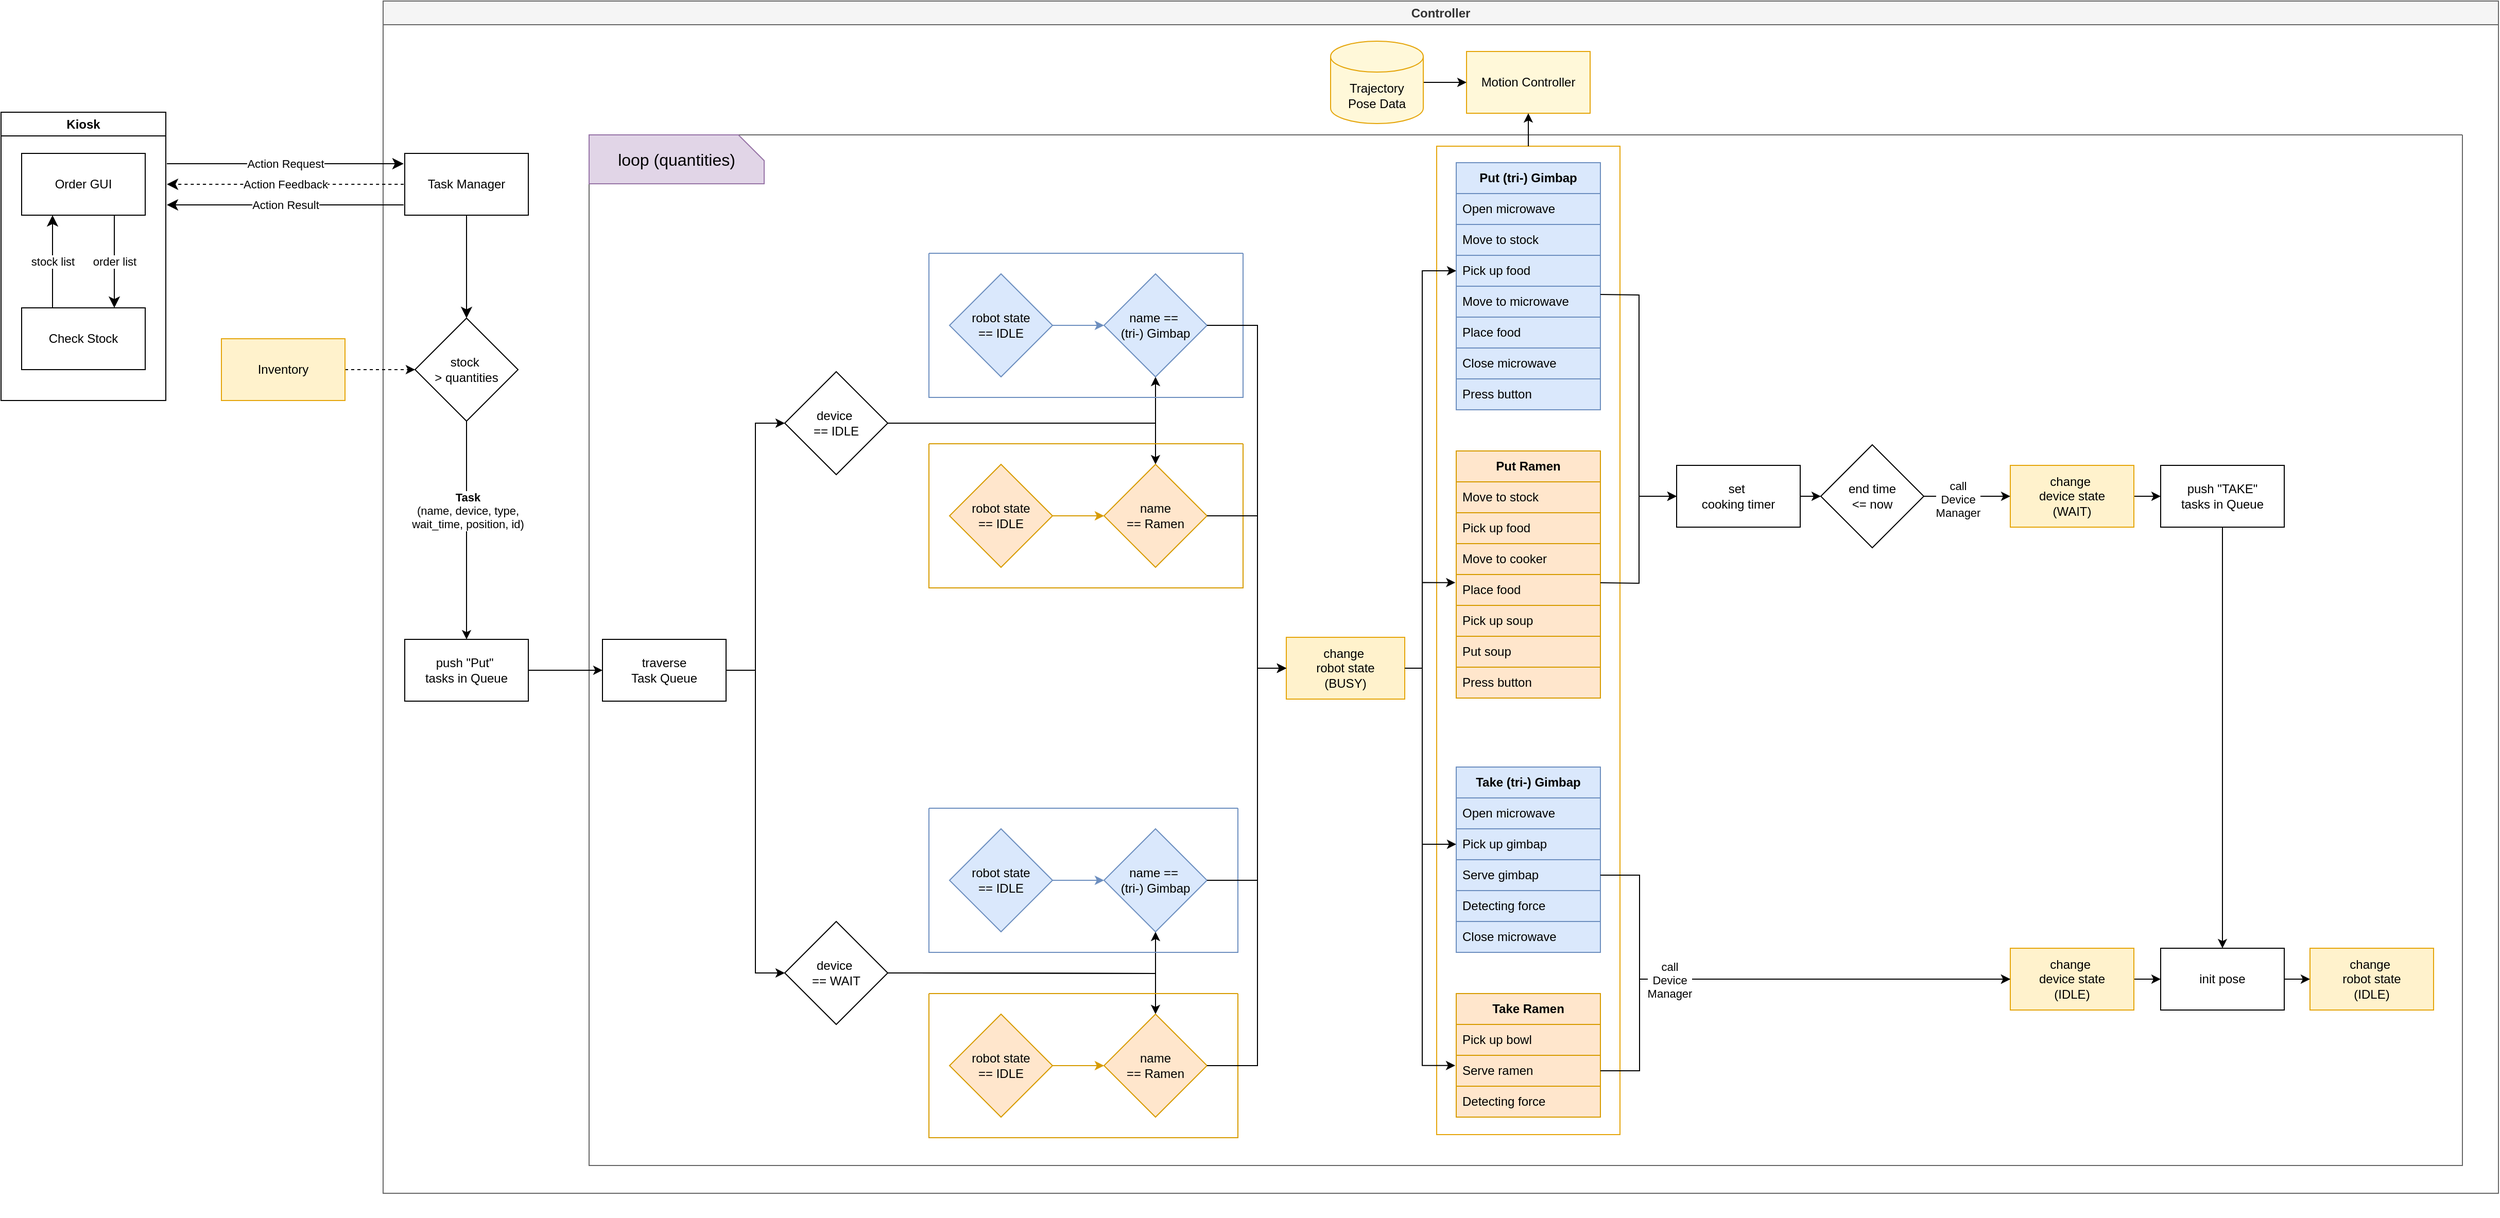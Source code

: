 <mxfile version="27.1.4">
  <diagram name="system detail design 최종본" id="0PGDbCwG8rLKUNUfAKi9">
    <mxGraphModel dx="4342" dy="-1681" grid="0" gridSize="10" guides="1" tooltips="1" connect="1" arrows="1" fold="1" page="0" pageScale="1" pageWidth="827" pageHeight="1169" math="0" shadow="0">
      <root>
        <mxCell id="6SvywFntV4BqXfso9tdv-0" />
        <mxCell id="6SvywFntV4BqXfso9tdv-1" parent="6SvywFntV4BqXfso9tdv-0" />
        <mxCell id="6SvywFntV4BqXfso9tdv-206" value="Controller" style="swimlane;whiteSpace=wrap;html=1;fillColor=#f5f5f5;strokeColor=#666666;fontColor=#333333;" parent="6SvywFntV4BqXfso9tdv-1" vertex="1">
          <mxGeometry x="-2775" y="2647" width="2054" height="1158" as="geometry" />
        </mxCell>
        <mxCell id="6SvywFntV4BqXfso9tdv-207" value="" style="edgeStyle=orthogonalEdgeStyle;rounded=0;orthogonalLoop=1;jettySize=auto;html=1;entryX=0;entryY=0.5;entryDx=0;entryDy=0;" parent="6SvywFntV4BqXfso9tdv-206" source="6SvywFntV4BqXfso9tdv-236" target="6SvywFntV4BqXfso9tdv-210" edge="1">
          <mxGeometry relative="1" as="geometry" />
        </mxCell>
        <mxCell id="6SvywFntV4BqXfso9tdv-208" style="edgeStyle=orthogonalEdgeStyle;rounded=0;orthogonalLoop=1;jettySize=auto;html=1;entryX=0.5;entryY=0;entryDx=0;entryDy=0;" parent="6SvywFntV4BqXfso9tdv-206" source="6SvywFntV4BqXfso9tdv-210" target="6SvywFntV4BqXfso9tdv-214" edge="1">
          <mxGeometry relative="1" as="geometry" />
        </mxCell>
        <mxCell id="6SvywFntV4BqXfso9tdv-209" style="edgeStyle=orthogonalEdgeStyle;rounded=0;orthogonalLoop=1;jettySize=auto;html=1;entryX=0.5;entryY=1;entryDx=0;entryDy=0;" parent="6SvywFntV4BqXfso9tdv-206" source="6SvywFntV4BqXfso9tdv-210" target="6SvywFntV4BqXfso9tdv-216" edge="1">
          <mxGeometry relative="1" as="geometry" />
        </mxCell>
        <mxCell id="6SvywFntV4BqXfso9tdv-210" value="&lt;div&gt;device&amp;nbsp;&lt;/div&gt;&lt;div&gt;== IDLE&lt;/div&gt;" style="rhombus;whiteSpace=wrap;html=1;" parent="6SvywFntV4BqXfso9tdv-206" vertex="1">
          <mxGeometry x="390" y="360" width="100" height="100" as="geometry" />
        </mxCell>
        <mxCell id="6SvywFntV4BqXfso9tdv-211" value="" style="swimlane;startSize=0;fillColor=#ffe6cc;strokeColor=#d79b00;" parent="6SvywFntV4BqXfso9tdv-206" vertex="1">
          <mxGeometry x="530" y="430" width="305" height="140" as="geometry" />
        </mxCell>
        <mxCell id="6SvywFntV4BqXfso9tdv-212" value="robot state&lt;div&gt;== IDLE&lt;/div&gt;" style="rhombus;whiteSpace=wrap;html=1;fillColor=#ffe6cc;strokeColor=#d79b00;" parent="6SvywFntV4BqXfso9tdv-211" vertex="1">
          <mxGeometry x="20" y="20" width="100" height="100" as="geometry" />
        </mxCell>
        <mxCell id="6SvywFntV4BqXfso9tdv-213" style="edgeStyle=orthogonalEdgeStyle;rounded=0;orthogonalLoop=1;jettySize=auto;html=1;entryX=0;entryY=0.5;entryDx=0;entryDy=0;fillColor=#ffe6cc;strokeColor=#d79b00;exitX=1;exitY=0.5;exitDx=0;exitDy=0;" parent="6SvywFntV4BqXfso9tdv-211" source="6SvywFntV4BqXfso9tdv-212" target="6SvywFntV4BqXfso9tdv-214" edge="1">
          <mxGeometry relative="1" as="geometry">
            <mxPoint x="260.0" y="70" as="sourcePoint" />
          </mxGeometry>
        </mxCell>
        <mxCell id="6SvywFntV4BqXfso9tdv-214" value="name&lt;br&gt;&lt;div&gt;== Ramen&lt;/div&gt;" style="rhombus;whiteSpace=wrap;html=1;fillColor=#ffe6cc;strokeColor=#d79b00;" parent="6SvywFntV4BqXfso9tdv-211" vertex="1">
          <mxGeometry x="170" y="20" width="100" height="100" as="geometry" />
        </mxCell>
        <mxCell id="6SvywFntV4BqXfso9tdv-215" value="" style="swimlane;startSize=0;fillColor=#dae8fc;strokeColor=#6c8ebf;" parent="6SvywFntV4BqXfso9tdv-206" vertex="1">
          <mxGeometry x="530" y="245" width="305" height="140" as="geometry" />
        </mxCell>
        <mxCell id="6SvywFntV4BqXfso9tdv-216" value="name&amp;nbsp;&lt;span style=&quot;color: light-dark(rgb(0, 0, 0), rgb(255, 255, 255)); background-color: transparent;&quot;&gt;==&amp;nbsp;&lt;/span&gt;&lt;div&gt;&lt;span style=&quot;background-color: transparent; color: light-dark(rgb(0, 0, 0), rgb(255, 255, 255));&quot;&gt;(&lt;/span&gt;&lt;span style=&quot;background-color: transparent; color: light-dark(rgb(0, 0, 0), rgb(255, 255, 255));&quot;&gt;tri-&lt;/span&gt;&lt;span style=&quot;background-color: transparent; color: light-dark(rgb(0, 0, 0), rgb(255, 255, 255));&quot;&gt;) Gimbap&lt;/span&gt;&lt;/div&gt;" style="rhombus;whiteSpace=wrap;html=1;fillColor=#dae8fc;strokeColor=#6c8ebf;" parent="6SvywFntV4BqXfso9tdv-215" vertex="1">
          <mxGeometry x="170" y="20" width="100" height="100" as="geometry" />
        </mxCell>
        <mxCell id="6SvywFntV4BqXfso9tdv-217" style="edgeStyle=orthogonalEdgeStyle;rounded=0;orthogonalLoop=1;jettySize=auto;html=1;entryX=0;entryY=0.5;entryDx=0;entryDy=0;fillColor=#dae8fc;strokeColor=#6c8ebf;exitX=1;exitY=0.5;exitDx=0;exitDy=0;" parent="6SvywFntV4BqXfso9tdv-215" source="6SvywFntV4BqXfso9tdv-218" target="6SvywFntV4BqXfso9tdv-216" edge="1">
          <mxGeometry relative="1" as="geometry">
            <mxPoint x="260.0" y="70" as="sourcePoint" />
          </mxGeometry>
        </mxCell>
        <mxCell id="6SvywFntV4BqXfso9tdv-218" value="robot state&lt;div&gt;== IDLE&lt;/div&gt;" style="rhombus;whiteSpace=wrap;html=1;fillColor=#dae8fc;strokeColor=#6c8ebf;" parent="6SvywFntV4BqXfso9tdv-215" vertex="1">
          <mxGeometry x="20" y="20" width="100" height="100" as="geometry" />
        </mxCell>
        <mxCell id="6SvywFntV4BqXfso9tdv-219" style="edgeStyle=orthogonalEdgeStyle;rounded=0;orthogonalLoop=1;jettySize=auto;html=1;exitX=1;exitY=0.5;exitDx=0;exitDy=0;" parent="6SvywFntV4BqXfso9tdv-206" source="6SvywFntV4BqXfso9tdv-220" edge="1">
          <mxGeometry relative="1" as="geometry">
            <mxPoint x="140.176" y="177.647" as="targetPoint" />
          </mxGeometry>
        </mxCell>
        <mxCell id="6SvywFntV4BqXfso9tdv-220" value="Task Manager" style="rounded=0;whiteSpace=wrap;html=1;" parent="6SvywFntV4BqXfso9tdv-206" vertex="1">
          <mxGeometry x="21" y="148" width="120" height="60" as="geometry" />
        </mxCell>
        <mxCell id="6SvywFntV4BqXfso9tdv-221" value="" style="endArrow=classic;html=1;rounded=0;fontSize=12;startSize=8;endSize=8;curved=1;exitX=0.5;exitY=1;exitDx=0;exitDy=0;entryX=0.5;entryY=0;entryDx=0;entryDy=0;" parent="6SvywFntV4BqXfso9tdv-206" source="6SvywFntV4BqXfso9tdv-220" target="6SvywFntV4BqXfso9tdv-271" edge="1">
          <mxGeometry relative="1" as="geometry">
            <mxPoint x="59.96" y="328" as="sourcePoint" />
            <mxPoint x="80" y="308" as="targetPoint" />
          </mxGeometry>
        </mxCell>
        <mxCell id="6SvywFntV4BqXfso9tdv-222" value="" style="endArrow=classic;html=1;rounded=0;fontSize=12;startSize=8;endSize=8;curved=1;exitX=1;exitY=0.25;exitDx=0;exitDy=0;entryX=0;entryY=0.25;entryDx=0;entryDy=0;" parent="6SvywFntV4BqXfso9tdv-206" edge="1">
          <mxGeometry relative="1" as="geometry">
            <mxPoint x="-210" y="158" as="sourcePoint" />
            <mxPoint x="19.96" y="158" as="targetPoint" />
          </mxGeometry>
        </mxCell>
        <mxCell id="6SvywFntV4BqXfso9tdv-223" value="Action Request" style="edgeLabel;resizable=0;html=1;;align=center;verticalAlign=middle;" parent="6SvywFntV4BqXfso9tdv-222" connectable="0" vertex="1">
          <mxGeometry relative="1" as="geometry" />
        </mxCell>
        <mxCell id="6SvywFntV4BqXfso9tdv-224" value="" style="endArrow=classic;html=1;rounded=0;fontSize=12;startSize=8;endSize=8;curved=1;exitX=0;exitY=0.75;exitDx=0;exitDy=0;entryX=1;entryY=0.75;entryDx=0;entryDy=0;" parent="6SvywFntV4BqXfso9tdv-206" edge="1">
          <mxGeometry relative="1" as="geometry">
            <mxPoint x="19.96" y="198" as="sourcePoint" />
            <mxPoint x="-210.04" y="198" as="targetPoint" />
          </mxGeometry>
        </mxCell>
        <mxCell id="6SvywFntV4BqXfso9tdv-225" value="Action Result" style="edgeLabel;resizable=0;html=1;;align=center;verticalAlign=middle;" parent="6SvywFntV4BqXfso9tdv-224" connectable="0" vertex="1">
          <mxGeometry relative="1" as="geometry" />
        </mxCell>
        <mxCell id="6SvywFntV4BqXfso9tdv-226" value="" style="endArrow=classic;html=1;rounded=0;fontSize=12;startSize=8;endSize=8;curved=1;exitX=0;exitY=0.75;exitDx=0;exitDy=0;entryX=1;entryY=0.75;entryDx=0;entryDy=0;dashed=1;" parent="6SvywFntV4BqXfso9tdv-206" edge="1">
          <mxGeometry relative="1" as="geometry">
            <mxPoint x="19.96" y="178" as="sourcePoint" />
            <mxPoint x="-210" y="178" as="targetPoint" />
          </mxGeometry>
        </mxCell>
        <mxCell id="6SvywFntV4BqXfso9tdv-227" value="Action Feedback" style="edgeLabel;resizable=0;html=1;;align=center;verticalAlign=middle;" parent="6SvywFntV4BqXfso9tdv-226" connectable="0" vertex="1">
          <mxGeometry relative="1" as="geometry" />
        </mxCell>
        <mxCell id="6SvywFntV4BqXfso9tdv-228" value="" style="swimlane;startSize=0;fillColor=none;strokeColor=#666666;fontColor=#333333;" parent="6SvywFntV4BqXfso9tdv-206" vertex="1">
          <mxGeometry x="200" y="130" width="1819" height="1001" as="geometry" />
        </mxCell>
        <mxCell id="6SvywFntV4BqXfso9tdv-229" value="" style="rounded=0;whiteSpace=wrap;html=1;fillColor=none;strokeColor=light-dark(#e5a50a, #46a8af);" parent="6SvywFntV4BqXfso9tdv-228" vertex="1">
          <mxGeometry x="823" y="11" width="178" height="960" as="geometry" />
        </mxCell>
        <mxCell id="6SvywFntV4BqXfso9tdv-230" value="" style="shape=card;whiteSpace=wrap;html=1;rotation=90;size=25;fillColor=#e1d5e7;strokeColor=#9673a6;" parent="6SvywFntV4BqXfso9tdv-228" vertex="1">
          <mxGeometry x="61.25" y="-61.25" width="47.5" height="170" as="geometry" />
        </mxCell>
        <mxCell id="6SvywFntV4BqXfso9tdv-231" value="&lt;font style=&quot;font-size: 16px;&quot;&gt;loop (quantities)&lt;/font&gt;" style="text;html=1;align=center;verticalAlign=middle;whiteSpace=wrap;rounded=0;" parent="6SvywFntV4BqXfso9tdv-228" vertex="1">
          <mxGeometry x="25" y="8.75" width="120" height="30" as="geometry" />
        </mxCell>
        <mxCell id="6SvywFntV4BqXfso9tdv-232" value="&lt;div&gt;device&amp;nbsp;&lt;/div&gt;&lt;div&gt;== WAIT&lt;/div&gt;" style="rhombus;whiteSpace=wrap;html=1;" parent="6SvywFntV4BqXfso9tdv-228" vertex="1">
          <mxGeometry x="190" y="764" width="100" height="100" as="geometry" />
        </mxCell>
        <mxCell id="6SvywFntV4BqXfso9tdv-233" style="edgeStyle=orthogonalEdgeStyle;rounded=0;orthogonalLoop=1;jettySize=auto;html=1;exitX=1;exitY=0.5;exitDx=0;exitDy=0;entryX=0;entryY=0.5;entryDx=0;entryDy=0;" parent="6SvywFntV4BqXfso9tdv-228" source="6SvywFntV4BqXfso9tdv-236" target="6SvywFntV4BqXfso9tdv-232" edge="1">
          <mxGeometry relative="1" as="geometry" />
        </mxCell>
        <mxCell id="6SvywFntV4BqXfso9tdv-234" value="&lt;div&gt;push &quot;Put&quot;&amp;nbsp;&lt;/div&gt;&lt;div&gt;tasks&amp;nbsp;&lt;span style=&quot;background-color: transparent; color: light-dark(rgb(0, 0, 0), rgb(255, 255, 255));&quot;&gt;in Queue&lt;/span&gt;&lt;/div&gt;" style="rounded=0;whiteSpace=wrap;html=1;align=center;" parent="6SvywFntV4BqXfso9tdv-228" vertex="1">
          <mxGeometry x="-179" y="490" width="120" height="60" as="geometry" />
        </mxCell>
        <mxCell id="6SvywFntV4BqXfso9tdv-235" style="edgeStyle=orthogonalEdgeStyle;rounded=0;orthogonalLoop=1;jettySize=auto;html=1;exitX=1;exitY=0.5;exitDx=0;exitDy=0;entryX=0;entryY=0.5;entryDx=0;entryDy=0;" parent="6SvywFntV4BqXfso9tdv-228" source="6SvywFntV4BqXfso9tdv-234" target="6SvywFntV4BqXfso9tdv-236" edge="1">
          <mxGeometry relative="1" as="geometry" />
        </mxCell>
        <mxCell id="6SvywFntV4BqXfso9tdv-236" value="traverse&lt;div&gt;Task Queue&lt;/div&gt;" style="rounded=0;whiteSpace=wrap;html=1;align=center;" parent="6SvywFntV4BqXfso9tdv-228" vertex="1">
          <mxGeometry x="13" y="490" width="120" height="60" as="geometry" />
        </mxCell>
        <mxCell id="6SvywFntV4BqXfso9tdv-237" style="edgeStyle=orthogonalEdgeStyle;rounded=0;orthogonalLoop=1;jettySize=auto;html=1;exitX=1;exitY=0.5;exitDx=0;exitDy=0;entryX=0;entryY=0.5;entryDx=0;entryDy=0;" parent="6SvywFntV4BqXfso9tdv-228" source="6SvywFntV4BqXfso9tdv-238" target="6SvywFntV4BqXfso9tdv-245" edge="1">
          <mxGeometry relative="1" as="geometry" />
        </mxCell>
        <mxCell id="6SvywFntV4BqXfso9tdv-238" value="&lt;div style=&quot;&quot;&gt;set&amp;nbsp;&lt;/div&gt;&lt;div style=&quot;&quot;&gt;cooking timer&lt;/div&gt;" style="rounded=0;whiteSpace=wrap;html=1;align=center;" parent="6SvywFntV4BqXfso9tdv-228" vertex="1">
          <mxGeometry x="1056" y="321" width="120" height="60" as="geometry" />
        </mxCell>
        <mxCell id="6SvywFntV4BqXfso9tdv-239" style="edgeStyle=orthogonalEdgeStyle;rounded=0;orthogonalLoop=1;jettySize=auto;html=1;entryX=0.5;entryY=0;entryDx=0;entryDy=0;exitX=0.5;exitY=1;exitDx=0;exitDy=0;" parent="6SvywFntV4BqXfso9tdv-228" source="6SvywFntV4BqXfso9tdv-240" target="6SvywFntV4BqXfso9tdv-265" edge="1">
          <mxGeometry relative="1" as="geometry" />
        </mxCell>
        <mxCell id="6SvywFntV4BqXfso9tdv-240" value="&lt;div&gt;push &quot;TAKE&quot;&lt;/div&gt;&lt;div&gt;tasks&amp;nbsp;&lt;span style=&quot;background-color: transparent; color: light-dark(rgb(0, 0, 0), rgb(255, 255, 255));&quot;&gt;in Queue&lt;/span&gt;&lt;/div&gt;" style="rounded=0;whiteSpace=wrap;html=1;align=center;" parent="6SvywFntV4BqXfso9tdv-228" vertex="1">
          <mxGeometry x="1526" y="321" width="120" height="60" as="geometry" />
        </mxCell>
        <mxCell id="6SvywFntV4BqXfso9tdv-241" value="" style="edgeStyle=orthogonalEdgeStyle;rounded=0;orthogonalLoop=1;jettySize=auto;html=1;entryX=0;entryY=0.5;entryDx=0;entryDy=0;exitX=1;exitY=0.5;exitDx=0;exitDy=0;" parent="6SvywFntV4BqXfso9tdv-228" source="6SvywFntV4BqXfso9tdv-242" target="6SvywFntV4BqXfso9tdv-240" edge="1">
          <mxGeometry relative="1" as="geometry">
            <mxPoint x="1497" y="351" as="sourcePoint" />
            <mxPoint x="1537" y="351" as="targetPoint" />
          </mxGeometry>
        </mxCell>
        <mxCell id="6SvywFntV4BqXfso9tdv-242" value="&lt;div style=&quot;&quot;&gt;change&amp;nbsp;&lt;/div&gt;&lt;div style=&quot;&quot;&gt;device state&lt;/div&gt;&lt;div style=&quot;&quot;&gt;(&lt;span style=&quot;background-color: transparent; color: light-dark(rgb(0, 0, 0), rgb(255, 255, 255));&quot;&gt;WAIT&lt;/span&gt;&lt;span style=&quot;background-color: transparent; color: light-dark(rgb(0, 0, 0), rgb(255, 255, 255));&quot;&gt;)&lt;/span&gt;&lt;/div&gt;" style="rounded=0;whiteSpace=wrap;html=1;align=center;fillColor=light-dark(#fff2cc, #103c3f);strokeColor=light-dark(#e5a50a, #46a8af);fillStyle=solid;" parent="6SvywFntV4BqXfso9tdv-228" vertex="1">
          <mxGeometry x="1380" y="321" width="120" height="60" as="geometry" />
        </mxCell>
        <mxCell id="6SvywFntV4BqXfso9tdv-243" style="edgeStyle=orthogonalEdgeStyle;rounded=0;orthogonalLoop=1;jettySize=auto;html=1;exitX=1;exitY=0.5;exitDx=0;exitDy=0;entryX=0;entryY=0.5;entryDx=0;entryDy=0;" parent="6SvywFntV4BqXfso9tdv-228" source="6SvywFntV4BqXfso9tdv-245" target="6SvywFntV4BqXfso9tdv-242" edge="1">
          <mxGeometry relative="1" as="geometry" />
        </mxCell>
        <mxCell id="6SvywFntV4BqXfso9tdv-244" value="&lt;div align=&quot;center&quot;&gt;call&lt;/div&gt;&lt;div align=&quot;center&quot;&gt;Device&lt;/div&gt;&lt;div align=&quot;center&quot;&gt;Manager&lt;/div&gt;" style="edgeLabel;html=1;align=center;verticalAlign=middle;resizable=0;points=[];" parent="6SvywFntV4BqXfso9tdv-243" vertex="1" connectable="0">
          <mxGeometry x="-0.224" y="-3" relative="1" as="geometry">
            <mxPoint as="offset" />
          </mxGeometry>
        </mxCell>
        <mxCell id="6SvywFntV4BqXfso9tdv-245" value="end time&lt;div&gt;&amp;lt;= now&lt;/div&gt;" style="rhombus;whiteSpace=wrap;html=1;" parent="6SvywFntV4BqXfso9tdv-228" vertex="1">
          <mxGeometry x="1196" y="301" width="100" height="100" as="geometry" />
        </mxCell>
        <mxCell id="6SvywFntV4BqXfso9tdv-246" value="&lt;b&gt;Put&amp;nbsp;&lt;/b&gt;&lt;b style=&quot;background-color: transparent; color: light-dark(rgb(0, 0, 0), rgb(255, 255, 255));&quot;&gt;(tri-) Gimbap&lt;/b&gt;" style="swimlane;fontStyle=0;childLayout=stackLayout;horizontal=1;startSize=30;horizontalStack=0;resizeParent=1;resizeParentMax=0;resizeLast=0;collapsible=1;marginBottom=0;whiteSpace=wrap;html=1;fillColor=#dae8fc;strokeColor=#6c8ebf;" parent="6SvywFntV4BqXfso9tdv-228" vertex="1">
          <mxGeometry x="842" y="27" width="140" height="240" as="geometry" />
        </mxCell>
        <mxCell id="6SvywFntV4BqXfso9tdv-247" value="Open microwave" style="text;strokeColor=#6c8ebf;fillColor=#dae8fc;align=left;verticalAlign=middle;spacingLeft=4;spacingRight=4;overflow=hidden;points=[[0,0.5],[1,0.5]];portConstraint=eastwest;rotatable=0;whiteSpace=wrap;html=1;" parent="6SvywFntV4BqXfso9tdv-246" vertex="1">
          <mxGeometry y="30" width="140" height="30" as="geometry" />
        </mxCell>
        <mxCell id="6SvywFntV4BqXfso9tdv-248" value="&lt;span style=&quot;text-align: center;&quot;&gt;Move to stock&lt;/span&gt;" style="text;strokeColor=#6c8ebf;fillColor=#dae8fc;align=left;verticalAlign=middle;spacingLeft=4;spacingRight=4;overflow=hidden;points=[[0,0.5],[1,0.5]];portConstraint=eastwest;rotatable=0;whiteSpace=wrap;html=1;" parent="6SvywFntV4BqXfso9tdv-246" vertex="1">
          <mxGeometry y="60" width="140" height="30" as="geometry" />
        </mxCell>
        <mxCell id="6SvywFntV4BqXfso9tdv-249" value="&lt;span style=&quot;text-align: center;&quot;&gt;Pick up food&lt;/span&gt;" style="text;strokeColor=#6c8ebf;fillColor=#dae8fc;align=left;verticalAlign=middle;spacingLeft=4;spacingRight=4;overflow=hidden;points=[[0,0.5],[1,0.5]];portConstraint=eastwest;rotatable=0;whiteSpace=wrap;html=1;" parent="6SvywFntV4BqXfso9tdv-246" vertex="1">
          <mxGeometry y="90" width="140" height="30" as="geometry" />
        </mxCell>
        <mxCell id="6SvywFntV4BqXfso9tdv-250" value="&lt;div style=&quot;text-align: center;&quot;&gt;&lt;span style=&quot;background-color: transparent; color: light-dark(rgb(0, 0, 0), rgb(255, 255, 255));&quot;&gt;Move to microwave&lt;/span&gt;&lt;/div&gt;" style="text;strokeColor=#6c8ebf;fillColor=#dae8fc;align=left;verticalAlign=middle;spacingLeft=4;spacingRight=4;overflow=hidden;points=[[0,0.5],[1,0.5]];portConstraint=eastwest;rotatable=0;whiteSpace=wrap;html=1;" parent="6SvywFntV4BqXfso9tdv-246" vertex="1">
          <mxGeometry y="120" width="140" height="30" as="geometry" />
        </mxCell>
        <mxCell id="6SvywFntV4BqXfso9tdv-251" value="&lt;span style=&quot;text-align: center;&quot;&gt;Place food&lt;/span&gt;" style="text;strokeColor=#6c8ebf;fillColor=#dae8fc;align=left;verticalAlign=middle;spacingLeft=4;spacingRight=4;overflow=hidden;points=[[0,0.5],[1,0.5]];portConstraint=eastwest;rotatable=0;whiteSpace=wrap;html=1;" parent="6SvywFntV4BqXfso9tdv-246" vertex="1">
          <mxGeometry y="150" width="140" height="30" as="geometry" />
        </mxCell>
        <mxCell id="6SvywFntV4BqXfso9tdv-252" value="&lt;span style=&quot;text-align: center;&quot;&gt;Close microwave&lt;/span&gt;" style="text;strokeColor=#6c8ebf;fillColor=#dae8fc;align=left;verticalAlign=middle;spacingLeft=4;spacingRight=4;overflow=hidden;points=[[0,0.5],[1,0.5]];portConstraint=eastwest;rotatable=0;whiteSpace=wrap;html=1;" parent="6SvywFntV4BqXfso9tdv-246" vertex="1">
          <mxGeometry y="180" width="140" height="30" as="geometry" />
        </mxCell>
        <mxCell id="6SvywFntV4BqXfso9tdv-253" value="&lt;span style=&quot;text-align: center;&quot;&gt;Press button&lt;/span&gt;" style="text;strokeColor=#6c8ebf;fillColor=#dae8fc;align=left;verticalAlign=middle;spacingLeft=4;spacingRight=4;overflow=hidden;points=[[0,0.5],[1,0.5]];portConstraint=eastwest;rotatable=0;whiteSpace=wrap;html=1;" parent="6SvywFntV4BqXfso9tdv-246" vertex="1">
          <mxGeometry y="210" width="140" height="30" as="geometry" />
        </mxCell>
        <mxCell id="6SvywFntV4BqXfso9tdv-254" value="&lt;b&gt;Put Ramen&lt;/b&gt;" style="swimlane;fontStyle=0;childLayout=stackLayout;horizontal=1;startSize=30;horizontalStack=0;resizeParent=1;resizeParentMax=0;resizeLast=0;collapsible=1;marginBottom=0;whiteSpace=wrap;html=1;fillColor=#ffe6cc;strokeColor=#d79b00;" parent="6SvywFntV4BqXfso9tdv-228" vertex="1">
          <mxGeometry x="842" y="307" width="140" height="240" as="geometry" />
        </mxCell>
        <mxCell id="6SvywFntV4BqXfso9tdv-255" value="&lt;span style=&quot;text-align: center;&quot;&gt;Move to stock&lt;/span&gt;" style="text;strokeColor=#d79b00;fillColor=#ffe6cc;align=left;verticalAlign=middle;spacingLeft=4;spacingRight=4;overflow=hidden;points=[[0,0.5],[1,0.5]];portConstraint=eastwest;rotatable=0;whiteSpace=wrap;html=1;" parent="6SvywFntV4BqXfso9tdv-254" vertex="1">
          <mxGeometry y="30" width="140" height="30" as="geometry" />
        </mxCell>
        <mxCell id="6SvywFntV4BqXfso9tdv-256" value="&lt;span style=&quot;text-align: center;&quot;&gt;Pick up food&lt;/span&gt;" style="text;strokeColor=#d79b00;fillColor=#ffe6cc;align=left;verticalAlign=middle;spacingLeft=4;spacingRight=4;overflow=hidden;points=[[0,0.5],[1,0.5]];portConstraint=eastwest;rotatable=0;whiteSpace=wrap;html=1;" parent="6SvywFntV4BqXfso9tdv-254" vertex="1">
          <mxGeometry y="60" width="140" height="30" as="geometry" />
        </mxCell>
        <mxCell id="6SvywFntV4BqXfso9tdv-257" value="&lt;div style=&quot;text-align: center;&quot;&gt;&lt;span style=&quot;background-color: transparent; color: light-dark(rgb(0, 0, 0), rgb(255, 255, 255));&quot;&gt;Move to cooker&lt;/span&gt;&lt;/div&gt;" style="text;strokeColor=#d79b00;fillColor=#ffe6cc;align=left;verticalAlign=middle;spacingLeft=4;spacingRight=4;overflow=hidden;points=[[0,0.5],[1,0.5]];portConstraint=eastwest;rotatable=0;whiteSpace=wrap;html=1;" parent="6SvywFntV4BqXfso9tdv-254" vertex="1">
          <mxGeometry y="90" width="140" height="30" as="geometry" />
        </mxCell>
        <mxCell id="6SvywFntV4BqXfso9tdv-258" value="&lt;span style=&quot;text-align: center;&quot;&gt;Place food&lt;/span&gt;" style="text;strokeColor=#d79b00;fillColor=#ffe6cc;align=left;verticalAlign=middle;spacingLeft=4;spacingRight=4;overflow=hidden;points=[[0,0.5],[1,0.5]];portConstraint=eastwest;rotatable=0;whiteSpace=wrap;html=1;" parent="6SvywFntV4BqXfso9tdv-254" vertex="1">
          <mxGeometry y="120" width="140" height="30" as="geometry" />
        </mxCell>
        <mxCell id="6SvywFntV4BqXfso9tdv-259" value="&lt;span style=&quot;text-align: center;&quot;&gt;Pick up soup&lt;/span&gt;" style="text;strokeColor=#d79b00;fillColor=#ffe6cc;align=left;verticalAlign=middle;spacingLeft=4;spacingRight=4;overflow=hidden;points=[[0,0.5],[1,0.5]];portConstraint=eastwest;rotatable=0;whiteSpace=wrap;html=1;" parent="6SvywFntV4BqXfso9tdv-254" vertex="1">
          <mxGeometry y="150" width="140" height="30" as="geometry" />
        </mxCell>
        <mxCell id="6SvywFntV4BqXfso9tdv-260" value="&lt;span style=&quot;text-align: center;&quot;&gt;Put soup&lt;/span&gt;" style="text;strokeColor=#d79b00;fillColor=#ffe6cc;align=left;verticalAlign=middle;spacingLeft=4;spacingRight=4;overflow=hidden;points=[[0,0.5],[1,0.5]];portConstraint=eastwest;rotatable=0;whiteSpace=wrap;html=1;" parent="6SvywFntV4BqXfso9tdv-254" vertex="1">
          <mxGeometry y="180" width="140" height="30" as="geometry" />
        </mxCell>
        <mxCell id="6SvywFntV4BqXfso9tdv-261" value="&lt;span style=&quot;text-align: center;&quot;&gt;Press button&lt;/span&gt;" style="text;strokeColor=#d79b00;fillColor=#ffe6cc;align=left;verticalAlign=middle;spacingLeft=4;spacingRight=4;overflow=hidden;points=[[0,0.5],[1,0.5]];portConstraint=eastwest;rotatable=0;whiteSpace=wrap;html=1;" parent="6SvywFntV4BqXfso9tdv-254" vertex="1">
          <mxGeometry y="210" width="140" height="30" as="geometry" />
        </mxCell>
        <mxCell id="6SvywFntV4BqXfso9tdv-262" style="edgeStyle=orthogonalEdgeStyle;rounded=0;orthogonalLoop=1;jettySize=auto;html=1;exitX=1;exitY=0.5;exitDx=0;exitDy=0;entryX=-0.006;entryY=0.261;entryDx=0;entryDy=0;entryPerimeter=0;" parent="6SvywFntV4BqXfso9tdv-228" source="6SvywFntV4BqXfso9tdv-269" target="6SvywFntV4BqXfso9tdv-258" edge="1">
          <mxGeometry relative="1" as="geometry">
            <mxPoint x="797" y="275" as="sourcePoint" />
            <mxPoint x="842" y="371.14" as="targetPoint" />
            <Array as="points">
              <mxPoint x="809" y="518" />
              <mxPoint x="809" y="435" />
            </Array>
          </mxGeometry>
        </mxCell>
        <mxCell id="6SvywFntV4BqXfso9tdv-263" value="" style="edgeStyle=orthogonalEdgeStyle;rounded=0;orthogonalLoop=1;jettySize=auto;html=1;exitX=1;exitY=0.5;exitDx=0;exitDy=0;" parent="6SvywFntV4BqXfso9tdv-228" source="6SvywFntV4BqXfso9tdv-264" target="6SvywFntV4BqXfso9tdv-265" edge="1">
          <mxGeometry relative="1" as="geometry">
            <mxPoint x="1379" y="820" as="sourcePoint" />
            <mxPoint x="1449" y="820" as="targetPoint" />
          </mxGeometry>
        </mxCell>
        <mxCell id="6SvywFntV4BqXfso9tdv-264" value="&lt;div style=&quot;&quot;&gt;change&amp;nbsp;&lt;/div&gt;&lt;div style=&quot;&quot;&gt;device state&lt;/div&gt;&lt;div style=&quot;&quot;&gt;(IDLE&lt;span style=&quot;background-color: transparent; color: light-dark(rgb(0, 0, 0), rgb(255, 255, 255));&quot;&gt;)&lt;/span&gt;&lt;/div&gt;" style="rounded=0;whiteSpace=wrap;html=1;align=center;fillColor=light-dark(#fff2cc, #103c3f);strokeColor=light-dark(#e5a50a, #46a8af);fillStyle=solid;" parent="6SvywFntV4BqXfso9tdv-228" vertex="1">
          <mxGeometry x="1380" y="790" width="120" height="60" as="geometry" />
        </mxCell>
        <mxCell id="6SvywFntV4BqXfso9tdv-265" value="&lt;span style=&quot;text-align: left;&quot;&gt;init pose&lt;/span&gt;" style="rounded=0;whiteSpace=wrap;html=1;" parent="6SvywFntV4BqXfso9tdv-228" vertex="1">
          <mxGeometry x="1526" y="790" width="120" height="60" as="geometry" />
        </mxCell>
        <mxCell id="6SvywFntV4BqXfso9tdv-266" value="&lt;div style=&quot;&quot;&gt;change&amp;nbsp;&lt;/div&gt;&lt;div style=&quot;&quot;&gt;robot state&lt;/div&gt;&lt;div style=&quot;&quot;&gt;(&lt;span style=&quot;background-color: transparent; color: light-dark(rgb(0, 0, 0), rgb(255, 255, 255));&quot;&gt;IDLE&lt;/span&gt;&lt;span style=&quot;background-color: transparent; color: light-dark(rgb(0, 0, 0), rgb(255, 255, 255));&quot;&gt;)&lt;/span&gt;&lt;/div&gt;" style="rounded=0;whiteSpace=wrap;html=1;align=center;fillColor=light-dark(#fff2cc, #103c3f);strokeColor=light-dark(#e5a50a, #46a8af);fillStyle=solid;" parent="6SvywFntV4BqXfso9tdv-228" vertex="1">
          <mxGeometry x="1671" y="790" width="120" height="60" as="geometry" />
        </mxCell>
        <mxCell id="6SvywFntV4BqXfso9tdv-267" value="" style="edgeStyle=orthogonalEdgeStyle;rounded=0;orthogonalLoop=1;jettySize=auto;html=1;exitX=1;exitY=0.5;exitDx=0;exitDy=0;entryX=0;entryY=0.5;entryDx=0;entryDy=0;" parent="6SvywFntV4BqXfso9tdv-228" source="6SvywFntV4BqXfso9tdv-265" target="6SvywFntV4BqXfso9tdv-266" edge="1">
          <mxGeometry relative="1" as="geometry">
            <mxPoint x="1588" y="826" as="sourcePoint" />
            <mxPoint x="1626" y="826" as="targetPoint" />
          </mxGeometry>
        </mxCell>
        <mxCell id="6SvywFntV4BqXfso9tdv-268" style="edgeStyle=orthogonalEdgeStyle;rounded=0;orthogonalLoop=1;jettySize=auto;html=1;exitX=1;exitY=0.5;exitDx=0;exitDy=0;entryX=0;entryY=0.5;entryDx=0;entryDy=0;" parent="6SvywFntV4BqXfso9tdv-228" source="6SvywFntV4BqXfso9tdv-269" target="6SvywFntV4BqXfso9tdv-249" edge="1">
          <mxGeometry relative="1" as="geometry">
            <Array as="points">
              <mxPoint x="809" y="518" />
              <mxPoint x="809" y="132" />
            </Array>
          </mxGeometry>
        </mxCell>
        <mxCell id="6SvywFntV4BqXfso9tdv-269" value="&lt;div style=&quot;&quot;&gt;change&amp;nbsp;&lt;/div&gt;&lt;div style=&quot;&quot;&gt;robot state&lt;/div&gt;&lt;div style=&quot;&quot;&gt;(&lt;span style=&quot;background-color: transparent; color: light-dark(rgb(0, 0, 0), rgb(255, 255, 255));&quot;&gt;BUSY&lt;/span&gt;&lt;span style=&quot;background-color: transparent; color: light-dark(rgb(0, 0, 0), rgb(255, 255, 255));&quot;&gt;)&lt;/span&gt;&lt;/div&gt;" style="rounded=0;whiteSpace=wrap;html=1;align=center;fillColor=light-dark(#fff2cc, #103c3f);strokeColor=light-dark(#e5a50a, #46a8af);fillStyle=solid;" parent="6SvywFntV4BqXfso9tdv-228" vertex="1">
          <mxGeometry x="677" y="488" width="115" height="60" as="geometry" />
        </mxCell>
        <mxCell id="6SvywFntV4BqXfso9tdv-270" style="edgeStyle=orthogonalEdgeStyle;rounded=0;orthogonalLoop=1;jettySize=auto;html=1;" parent="6SvywFntV4BqXfso9tdv-206" source="6SvywFntV4BqXfso9tdv-271" target="6SvywFntV4BqXfso9tdv-234" edge="1">
          <mxGeometry relative="1" as="geometry" />
        </mxCell>
        <mxCell id="6SvywFntV4BqXfso9tdv-271" value="stock&amp;nbsp;&lt;div&gt;&amp;gt; quantities&lt;/div&gt;" style="rhombus;whiteSpace=wrap;html=1;" parent="6SvywFntV4BqXfso9tdv-206" vertex="1">
          <mxGeometry x="31" y="308" width="100" height="100" as="geometry" />
        </mxCell>
        <mxCell id="6SvywFntV4BqXfso9tdv-272" value="&lt;b&gt;Task&lt;/b&gt;&lt;div&gt;(name, device, type,&lt;/div&gt;&lt;div&gt;wait_time, position, id)&lt;/div&gt;" style="edgeLabel;resizable=0;html=1;;align=center;verticalAlign=middle;" parent="6SvywFntV4BqXfso9tdv-206" connectable="0" vertex="1">
          <mxGeometry x="81" y="442" as="geometry">
            <mxPoint x="1" y="53" as="offset" />
          </mxGeometry>
        </mxCell>
        <mxCell id="6SvywFntV4BqXfso9tdv-273" style="edgeStyle=orthogonalEdgeStyle;rounded=0;orthogonalLoop=1;jettySize=auto;html=1;entryX=0;entryY=0.5;entryDx=0;entryDy=0;" parent="6SvywFntV4BqXfso9tdv-206" target="6SvywFntV4BqXfso9tdv-238" edge="1">
          <mxGeometry relative="1" as="geometry">
            <mxPoint x="1182" y="285" as="sourcePoint" />
          </mxGeometry>
        </mxCell>
        <mxCell id="6SvywFntV4BqXfso9tdv-274" value="Motion Controller" style="rounded=0;whiteSpace=wrap;html=1;fillColor=#FFF8D9;strokeColor=light-dark(#e5a50a, #46a8af);" parent="6SvywFntV4BqXfso9tdv-206" vertex="1">
          <mxGeometry x="1052" y="49" width="120" height="60" as="geometry" />
        </mxCell>
        <mxCell id="6SvywFntV4BqXfso9tdv-275" style="edgeStyle=orthogonalEdgeStyle;rounded=0;orthogonalLoop=1;jettySize=auto;html=1;" parent="6SvywFntV4BqXfso9tdv-206" source="6SvywFntV4BqXfso9tdv-276" target="6SvywFntV4BqXfso9tdv-274" edge="1">
          <mxGeometry relative="1" as="geometry" />
        </mxCell>
        <mxCell id="6SvywFntV4BqXfso9tdv-276" value="&lt;div&gt;Trajectory&lt;/div&gt;&lt;div&gt;Pose Data&lt;/div&gt;" style="shape=cylinder3;whiteSpace=wrap;html=1;boundedLbl=1;backgroundOutline=1;size=15;fillColor=#FFF8D9;strokeColor=light-dark(#e5a50a, #46a8af);" parent="6SvywFntV4BqXfso9tdv-206" vertex="1">
          <mxGeometry x="920" y="39" width="90" height="80" as="geometry" />
        </mxCell>
        <mxCell id="6SvywFntV4BqXfso9tdv-277" style="edgeStyle=orthogonalEdgeStyle;rounded=0;orthogonalLoop=1;jettySize=auto;html=1;exitX=1;exitY=0.5;exitDx=0;exitDy=0;entryX=0;entryY=0.5;entryDx=0;entryDy=0;" parent="6SvywFntV4BqXfso9tdv-206" target="6SvywFntV4BqXfso9tdv-238" edge="1">
          <mxGeometry relative="1" as="geometry">
            <mxPoint x="1282" y="410" as="targetPoint" />
            <mxPoint x="1182" y="565" as="sourcePoint" />
          </mxGeometry>
        </mxCell>
        <mxCell id="6SvywFntV4BqXfso9tdv-278" style="edgeStyle=orthogonalEdgeStyle;rounded=0;orthogonalLoop=1;jettySize=auto;html=1;exitX=0.5;exitY=0;exitDx=0;exitDy=0;entryX=0.5;entryY=1;entryDx=0;entryDy=0;" parent="6SvywFntV4BqXfso9tdv-206" source="6SvywFntV4BqXfso9tdv-229" target="6SvywFntV4BqXfso9tdv-274" edge="1">
          <mxGeometry relative="1" as="geometry" />
        </mxCell>
        <mxCell id="6SvywFntV4BqXfso9tdv-279" style="edgeStyle=orthogonalEdgeStyle;rounded=0;orthogonalLoop=1;jettySize=auto;html=1;entryX=0;entryY=0.5;entryDx=0;entryDy=0;" parent="6SvywFntV4BqXfso9tdv-206" source="6SvywFntV4BqXfso9tdv-216" target="6SvywFntV4BqXfso9tdv-269" edge="1">
          <mxGeometry relative="1" as="geometry">
            <mxPoint x="877" y="405" as="targetPoint" />
            <Array as="points">
              <mxPoint x="849" y="315" />
              <mxPoint x="849" y="648" />
            </Array>
          </mxGeometry>
        </mxCell>
        <mxCell id="6SvywFntV4BqXfso9tdv-280" style="edgeStyle=orthogonalEdgeStyle;rounded=0;orthogonalLoop=1;jettySize=auto;html=1;entryX=0;entryY=0.5;entryDx=0;entryDy=0;" parent="6SvywFntV4BqXfso9tdv-206" source="6SvywFntV4BqXfso9tdv-214" target="6SvywFntV4BqXfso9tdv-269" edge="1">
          <mxGeometry relative="1" as="geometry">
            <Array as="points">
              <mxPoint x="849" y="500" />
              <mxPoint x="849" y="648" />
            </Array>
          </mxGeometry>
        </mxCell>
        <mxCell id="6SvywFntV4BqXfso9tdv-281" style="edgeStyle=orthogonalEdgeStyle;rounded=0;orthogonalLoop=1;jettySize=auto;html=1;entryX=0;entryY=0.5;entryDx=0;entryDy=0;dashed=1;" parent="6SvywFntV4BqXfso9tdv-1" source="6SvywFntV4BqXfso9tdv-282" target="6SvywFntV4BqXfso9tdv-271" edge="1">
          <mxGeometry relative="1" as="geometry" />
        </mxCell>
        <mxCell id="6SvywFntV4BqXfso9tdv-282" value="Inventory" style="rounded=0;whiteSpace=wrap;html=1;fillColor=light-dark(#fff2cc, #103c3f);strokeColor=light-dark(#e5a50a, #46a8af);fillStyle=solid;" parent="6SvywFntV4BqXfso9tdv-1" vertex="1">
          <mxGeometry x="-2932" y="2975" width="120" height="60" as="geometry" />
        </mxCell>
        <mxCell id="6SvywFntV4BqXfso9tdv-283" value="Kiosk" style="swimlane;whiteSpace=wrap;html=1;" parent="6SvywFntV4BqXfso9tdv-1" vertex="1">
          <mxGeometry x="-3146" y="2755" width="160" height="280" as="geometry" />
        </mxCell>
        <mxCell id="6SvywFntV4BqXfso9tdv-284" value="Order GUI" style="rounded=0;whiteSpace=wrap;html=1;" parent="6SvywFntV4BqXfso9tdv-283" vertex="1">
          <mxGeometry x="20" y="40" width="120" height="60" as="geometry" />
        </mxCell>
        <mxCell id="6SvywFntV4BqXfso9tdv-285" value="Check Stock" style="rounded=0;whiteSpace=wrap;html=1;" parent="6SvywFntV4BqXfso9tdv-283" vertex="1">
          <mxGeometry x="20" y="190" width="120" height="60" as="geometry" />
        </mxCell>
        <mxCell id="6SvywFntV4BqXfso9tdv-286" value="" style="endArrow=classic;html=1;rounded=0;fontSize=12;startSize=8;endSize=8;curved=1;exitX=0.75;exitY=1;exitDx=0;exitDy=0;entryX=0.75;entryY=0;entryDx=0;entryDy=0;" parent="6SvywFntV4BqXfso9tdv-283" source="6SvywFntV4BqXfso9tdv-284" target="6SvywFntV4BqXfso9tdv-285" edge="1">
          <mxGeometry relative="1" as="geometry">
            <mxPoint x="150" y="250" as="sourcePoint" />
            <mxPoint x="250" y="250" as="targetPoint" />
          </mxGeometry>
        </mxCell>
        <mxCell id="6SvywFntV4BqXfso9tdv-287" value="order list" style="edgeLabel;resizable=0;html=1;;align=center;verticalAlign=middle;" parent="6SvywFntV4BqXfso9tdv-286" connectable="0" vertex="1">
          <mxGeometry relative="1" as="geometry" />
        </mxCell>
        <mxCell id="6SvywFntV4BqXfso9tdv-288" value="" style="endArrow=classic;html=1;rounded=0;fontSize=12;startSize=8;endSize=8;curved=1;exitX=0.25;exitY=0;exitDx=0;exitDy=0;entryX=0.25;entryY=1;entryDx=0;entryDy=0;" parent="6SvywFntV4BqXfso9tdv-283" source="6SvywFntV4BqXfso9tdv-285" target="6SvywFntV4BqXfso9tdv-284" edge="1">
          <mxGeometry relative="1" as="geometry">
            <mxPoint x="120" y="110" as="sourcePoint" />
            <mxPoint x="120" y="200" as="targetPoint" />
          </mxGeometry>
        </mxCell>
        <mxCell id="6SvywFntV4BqXfso9tdv-289" value="stock list" style="edgeLabel;resizable=0;html=1;;align=center;verticalAlign=middle;" parent="6SvywFntV4BqXfso9tdv-288" connectable="0" vertex="1">
          <mxGeometry relative="1" as="geometry" />
        </mxCell>
        <mxCell id="6SvywFntV4BqXfso9tdv-290" value="&lt;b&gt;Take&amp;nbsp;&lt;/b&gt;&lt;b style=&quot;background-color: transparent; color: light-dark(rgb(0, 0, 0), rgb(255, 255, 255));&quot;&gt;(tri-) Gimbap&lt;/b&gt;" style="swimlane;fontStyle=0;childLayout=stackLayout;horizontal=1;startSize=30;horizontalStack=0;resizeParent=1;resizeParentMax=0;resizeLast=0;collapsible=1;marginBottom=0;whiteSpace=wrap;html=1;fillColor=#dae8fc;strokeColor=#6c8ebf;" parent="6SvywFntV4BqXfso9tdv-1" vertex="1">
          <mxGeometry x="-1733" y="3391" width="140" height="180" as="geometry" />
        </mxCell>
        <mxCell id="6SvywFntV4BqXfso9tdv-291" value="Open microwave" style="text;strokeColor=#6c8ebf;fillColor=#dae8fc;align=left;verticalAlign=middle;spacingLeft=4;spacingRight=4;overflow=hidden;points=[[0,0.5],[1,0.5]];portConstraint=eastwest;rotatable=0;whiteSpace=wrap;html=1;" parent="6SvywFntV4BqXfso9tdv-290" vertex="1">
          <mxGeometry y="30" width="140" height="30" as="geometry" />
        </mxCell>
        <mxCell id="6SvywFntV4BqXfso9tdv-292" value="&lt;span style=&quot;text-align: center;&quot;&gt;Pick up&amp;nbsp;&lt;/span&gt;&lt;span style=&quot;text-align: center;&quot;&gt;gimbap&lt;/span&gt;" style="text;strokeColor=#6c8ebf;fillColor=#dae8fc;align=left;verticalAlign=middle;spacingLeft=4;spacingRight=4;overflow=hidden;points=[[0,0.5],[1,0.5]];portConstraint=eastwest;rotatable=0;whiteSpace=wrap;html=1;" parent="6SvywFntV4BqXfso9tdv-290" vertex="1">
          <mxGeometry y="60" width="140" height="30" as="geometry" />
        </mxCell>
        <mxCell id="6SvywFntV4BqXfso9tdv-293" value="&lt;span style=&quot;text-align: center;&quot;&gt;Serve&amp;nbsp;&lt;/span&gt;&lt;span style=&quot;text-align: center;&quot;&gt;gimbap&lt;/span&gt;" style="text;strokeColor=#6c8ebf;fillColor=#dae8fc;align=left;verticalAlign=middle;spacingLeft=4;spacingRight=4;overflow=hidden;points=[[0,0.5],[1,0.5]];portConstraint=eastwest;rotatable=0;whiteSpace=wrap;html=1;" parent="6SvywFntV4BqXfso9tdv-290" vertex="1">
          <mxGeometry y="90" width="140" height="30" as="geometry" />
        </mxCell>
        <mxCell id="6SvywFntV4BqXfso9tdv-294" value="&lt;div style=&quot;text-align: center;&quot;&gt;Detecting force&lt;/div&gt;" style="text;strokeColor=#6c8ebf;fillColor=#dae8fc;align=left;verticalAlign=middle;spacingLeft=4;spacingRight=4;overflow=hidden;points=[[0,0.5],[1,0.5]];portConstraint=eastwest;rotatable=0;whiteSpace=wrap;html=1;" parent="6SvywFntV4BqXfso9tdv-290" vertex="1">
          <mxGeometry y="120" width="140" height="30" as="geometry" />
        </mxCell>
        <mxCell id="6SvywFntV4BqXfso9tdv-295" value="&lt;span style=&quot;text-align: center;&quot;&gt;Close microwave&lt;/span&gt;" style="text;strokeColor=#6c8ebf;fillColor=#dae8fc;align=left;verticalAlign=middle;spacingLeft=4;spacingRight=4;overflow=hidden;points=[[0,0.5],[1,0.5]];portConstraint=eastwest;rotatable=0;whiteSpace=wrap;html=1;" parent="6SvywFntV4BqXfso9tdv-290" vertex="1">
          <mxGeometry y="150" width="140" height="30" as="geometry" />
        </mxCell>
        <mxCell id="6SvywFntV4BqXfso9tdv-296" value="&lt;b&gt;Take Ramen&lt;/b&gt;" style="swimlane;fontStyle=0;childLayout=stackLayout;horizontal=1;startSize=30;horizontalStack=0;resizeParent=1;resizeParentMax=0;resizeLast=0;collapsible=1;marginBottom=0;whiteSpace=wrap;html=1;fillColor=#ffe6cc;strokeColor=#d79b00;" parent="6SvywFntV4BqXfso9tdv-1" vertex="1">
          <mxGeometry x="-1733" y="3611" width="140" height="120" as="geometry">
            <mxRectangle x="250" y="330" width="120" height="30" as="alternateBounds" />
          </mxGeometry>
        </mxCell>
        <mxCell id="6SvywFntV4BqXfso9tdv-297" value="&lt;span style=&quot;text-align: center;&quot;&gt;Pick up bowl&lt;/span&gt;" style="text;strokeColor=#d79b00;fillColor=#ffe6cc;align=left;verticalAlign=middle;spacingLeft=4;spacingRight=4;overflow=hidden;points=[[0,0.5],[1,0.5]];portConstraint=eastwest;rotatable=0;whiteSpace=wrap;html=1;" parent="6SvywFntV4BqXfso9tdv-296" vertex="1">
          <mxGeometry y="30" width="140" height="30" as="geometry" />
        </mxCell>
        <mxCell id="6SvywFntV4BqXfso9tdv-298" value="&lt;span style=&quot;text-align: center;&quot;&gt;Serve ramen&lt;/span&gt;" style="text;strokeColor=#d79b00;fillColor=#ffe6cc;align=left;verticalAlign=middle;spacingLeft=4;spacingRight=4;overflow=hidden;points=[[0,0.5],[1,0.5]];portConstraint=eastwest;rotatable=0;whiteSpace=wrap;html=1;" parent="6SvywFntV4BqXfso9tdv-296" vertex="1">
          <mxGeometry y="60" width="140" height="30" as="geometry" />
        </mxCell>
        <mxCell id="6SvywFntV4BqXfso9tdv-299" value="&lt;div style=&quot;text-align: center;&quot;&gt;&lt;span style=&quot;background-color: transparent; color: light-dark(rgb(0, 0, 0), rgb(255, 255, 255));&quot;&gt;Detecting force&lt;/span&gt;&lt;/div&gt;" style="text;strokeColor=#d79b00;fillColor=#ffe6cc;align=left;verticalAlign=middle;spacingLeft=4;spacingRight=4;overflow=hidden;points=[[0,0.5],[1,0.5]];portConstraint=eastwest;rotatable=0;whiteSpace=wrap;html=1;" parent="6SvywFntV4BqXfso9tdv-296" vertex="1">
          <mxGeometry y="90" width="140" height="30" as="geometry" />
        </mxCell>
        <mxCell id="6SvywFntV4BqXfso9tdv-300" style="edgeStyle=orthogonalEdgeStyle;rounded=0;orthogonalLoop=1;jettySize=auto;html=1;exitX=1;exitY=0.5;exitDx=0;exitDy=0;entryX=0;entryY=0.5;entryDx=0;entryDy=0;" parent="6SvywFntV4BqXfso9tdv-1" source="6SvywFntV4BqXfso9tdv-293" target="6SvywFntV4BqXfso9tdv-264" edge="1">
          <mxGeometry relative="1" as="geometry">
            <mxPoint x="-1379" y="3597" as="targetPoint" />
            <Array as="points">
              <mxPoint x="-1555" y="3496" />
              <mxPoint x="-1555" y="3597" />
            </Array>
          </mxGeometry>
        </mxCell>
        <mxCell id="6SvywFntV4BqXfso9tdv-301" style="edgeStyle=orthogonalEdgeStyle;rounded=0;orthogonalLoop=1;jettySize=auto;html=1;exitX=1;exitY=0.5;exitDx=0;exitDy=0;" parent="6SvywFntV4BqXfso9tdv-1" source="6SvywFntV4BqXfso9tdv-298" target="6SvywFntV4BqXfso9tdv-264" edge="1">
          <mxGeometry relative="1" as="geometry">
            <mxPoint x="-1379" y="3597" as="targetPoint" />
            <Array as="points">
              <mxPoint x="-1555" y="3686" />
              <mxPoint x="-1555" y="3597" />
            </Array>
          </mxGeometry>
        </mxCell>
        <mxCell id="6SvywFntV4BqXfso9tdv-302" style="edgeStyle=orthogonalEdgeStyle;rounded=0;orthogonalLoop=1;jettySize=auto;html=1;entryX=0.5;entryY=1;entryDx=0;entryDy=0;" parent="6SvywFntV4BqXfso9tdv-1" target="6SvywFntV4BqXfso9tdv-306" edge="1">
          <mxGeometry relative="1" as="geometry">
            <mxPoint x="-2285" y="3591" as="sourcePoint" />
          </mxGeometry>
        </mxCell>
        <mxCell id="6SvywFntV4BqXfso9tdv-303" value="" style="swimlane;startSize=0;fillColor=#dae8fc;strokeColor=#6c8ebf;" parent="6SvywFntV4BqXfso9tdv-1" vertex="1">
          <mxGeometry x="-2245" y="3431" width="300" height="140" as="geometry" />
        </mxCell>
        <mxCell id="6SvywFntV4BqXfso9tdv-304" style="edgeStyle=orthogonalEdgeStyle;rounded=0;orthogonalLoop=1;jettySize=auto;html=1;entryX=0;entryY=0.5;entryDx=0;entryDy=0;fillColor=#dae8fc;strokeColor=#6c8ebf;exitX=1;exitY=0.5;exitDx=0;exitDy=0;" parent="6SvywFntV4BqXfso9tdv-303" source="6SvywFntV4BqXfso9tdv-305" target="6SvywFntV4BqXfso9tdv-306" edge="1">
          <mxGeometry relative="1" as="geometry">
            <mxPoint x="260" y="70" as="sourcePoint" />
          </mxGeometry>
        </mxCell>
        <mxCell id="6SvywFntV4BqXfso9tdv-305" value="robot state&lt;div&gt;== IDLE&lt;/div&gt;" style="rhombus;whiteSpace=wrap;html=1;fillColor=#dae8fc;strokeColor=#6c8ebf;" parent="6SvywFntV4BqXfso9tdv-303" vertex="1">
          <mxGeometry x="20" y="20" width="100" height="100" as="geometry" />
        </mxCell>
        <mxCell id="6SvywFntV4BqXfso9tdv-306" value="name&amp;nbsp;&lt;span style=&quot;color: light-dark(rgb(0, 0, 0), rgb(255, 255, 255)); background-color: transparent;&quot;&gt;==&amp;nbsp;&lt;/span&gt;&lt;div&gt;&lt;span style=&quot;background-color: transparent; color: light-dark(rgb(0, 0, 0), rgb(255, 255, 255));&quot;&gt;(&lt;/span&gt;&lt;span style=&quot;background-color: transparent; color: light-dark(rgb(0, 0, 0), rgb(255, 255, 255));&quot;&gt;tri-&lt;/span&gt;&lt;span style=&quot;background-color: transparent; color: light-dark(rgb(0, 0, 0), rgb(255, 255, 255));&quot;&gt;) Gimbap&lt;/span&gt;&lt;/div&gt;" style="rhombus;whiteSpace=wrap;html=1;fillColor=#dae8fc;strokeColor=#6c8ebf;" parent="6SvywFntV4BqXfso9tdv-303" vertex="1">
          <mxGeometry x="170" y="20" width="100" height="100" as="geometry" />
        </mxCell>
        <mxCell id="6SvywFntV4BqXfso9tdv-307" style="edgeStyle=orthogonalEdgeStyle;rounded=0;orthogonalLoop=1;jettySize=auto;html=1;entryX=0.5;entryY=0;entryDx=0;entryDy=0;" parent="6SvywFntV4BqXfso9tdv-1" target="6SvywFntV4BqXfso9tdv-311" edge="1">
          <mxGeometry relative="1" as="geometry">
            <mxPoint x="-2285" y="3591" as="sourcePoint" />
          </mxGeometry>
        </mxCell>
        <mxCell id="6SvywFntV4BqXfso9tdv-308" value="" style="swimlane;startSize=0;fillColor=#ffe6cc;strokeColor=#d79b00;" parent="6SvywFntV4BqXfso9tdv-1" vertex="1">
          <mxGeometry x="-2245" y="3611" width="300" height="140" as="geometry" />
        </mxCell>
        <mxCell id="6SvywFntV4BqXfso9tdv-309" style="edgeStyle=orthogonalEdgeStyle;rounded=0;orthogonalLoop=1;jettySize=auto;html=1;entryX=0;entryY=0.5;entryDx=0;entryDy=0;fillColor=#ffe6cc;strokeColor=#d79b00;exitX=1;exitY=0.5;exitDx=0;exitDy=0;" parent="6SvywFntV4BqXfso9tdv-308" source="6SvywFntV4BqXfso9tdv-310" target="6SvywFntV4BqXfso9tdv-311" edge="1">
          <mxGeometry relative="1" as="geometry">
            <mxPoint x="260" y="70" as="sourcePoint" />
          </mxGeometry>
        </mxCell>
        <mxCell id="6SvywFntV4BqXfso9tdv-310" value="robot state&lt;div&gt;== IDLE&lt;/div&gt;" style="rhombus;whiteSpace=wrap;html=1;fillColor=#ffe6cc;strokeColor=#d79b00;" parent="6SvywFntV4BqXfso9tdv-308" vertex="1">
          <mxGeometry x="20" y="20" width="100" height="100" as="geometry" />
        </mxCell>
        <mxCell id="6SvywFntV4BqXfso9tdv-311" value="name&lt;br&gt;&lt;div&gt;== Ramen&lt;/div&gt;" style="rhombus;whiteSpace=wrap;html=1;fillColor=#ffe6cc;strokeColor=#d79b00;" parent="6SvywFntV4BqXfso9tdv-308" vertex="1">
          <mxGeometry x="170" y="20" width="100" height="100" as="geometry" />
        </mxCell>
        <mxCell id="6SvywFntV4BqXfso9tdv-312" style="edgeStyle=orthogonalEdgeStyle;rounded=0;orthogonalLoop=1;jettySize=auto;html=1;exitX=1;exitY=0.5;exitDx=0;exitDy=0;entryX=-0.007;entryY=0.331;entryDx=0;entryDy=0;entryPerimeter=0;" parent="6SvywFntV4BqXfso9tdv-1" source="6SvywFntV4BqXfso9tdv-269" target="6SvywFntV4BqXfso9tdv-298" edge="1">
          <mxGeometry relative="1" as="geometry">
            <mxPoint x="-1825" y="3681" as="sourcePoint" />
            <Array as="points">
              <mxPoint x="-1766" y="3295" />
              <mxPoint x="-1766" y="3681" />
            </Array>
          </mxGeometry>
        </mxCell>
        <mxCell id="6SvywFntV4BqXfso9tdv-313" value="&lt;div align=&quot;center&quot;&gt;call&lt;/div&gt;&lt;div align=&quot;center&quot;&gt;Device&lt;/div&gt;&lt;div align=&quot;center&quot;&gt;Manager&lt;/div&gt;" style="edgeLabel;html=1;align=center;verticalAlign=middle;resizable=0;points=[];" parent="6SvywFntV4BqXfso9tdv-1" vertex="1" connectable="0">
          <mxGeometry x="-1366" y="3828" as="geometry">
            <mxPoint x="-160" y="-230" as="offset" />
          </mxGeometry>
        </mxCell>
        <mxCell id="6SvywFntV4BqXfso9tdv-314" style="edgeStyle=orthogonalEdgeStyle;rounded=0;orthogonalLoop=1;jettySize=auto;html=1;entryX=0;entryY=0.5;entryDx=0;entryDy=0;" parent="6SvywFntV4BqXfso9tdv-1" source="6SvywFntV4BqXfso9tdv-311" target="6SvywFntV4BqXfso9tdv-269" edge="1">
          <mxGeometry relative="1" as="geometry">
            <Array as="points">
              <mxPoint x="-1926" y="3681" />
              <mxPoint x="-1926" y="3295" />
            </Array>
          </mxGeometry>
        </mxCell>
        <mxCell id="6SvywFntV4BqXfso9tdv-315" style="edgeStyle=orthogonalEdgeStyle;rounded=0;orthogonalLoop=1;jettySize=auto;html=1;exitX=1;exitY=0.5;exitDx=0;exitDy=0;entryX=0;entryY=0.5;entryDx=0;entryDy=0;" parent="6SvywFntV4BqXfso9tdv-1" source="6SvywFntV4BqXfso9tdv-306" target="6SvywFntV4BqXfso9tdv-269" edge="1">
          <mxGeometry relative="1" as="geometry">
            <Array as="points">
              <mxPoint x="-1926" y="3501" />
              <mxPoint x="-1926" y="3295" />
            </Array>
          </mxGeometry>
        </mxCell>
        <mxCell id="6SvywFntV4BqXfso9tdv-316" style="edgeStyle=orthogonalEdgeStyle;rounded=0;orthogonalLoop=1;jettySize=auto;html=1;exitX=1;exitY=0.5;exitDx=0;exitDy=0;" parent="6SvywFntV4BqXfso9tdv-1" source="6SvywFntV4BqXfso9tdv-269" target="6SvywFntV4BqXfso9tdv-292" edge="1">
          <mxGeometry relative="1" as="geometry">
            <Array as="points">
              <mxPoint x="-1766" y="3295" />
              <mxPoint x="-1766" y="3466" />
            </Array>
          </mxGeometry>
        </mxCell>
      </root>
    </mxGraphModel>
  </diagram>
</mxfile>

